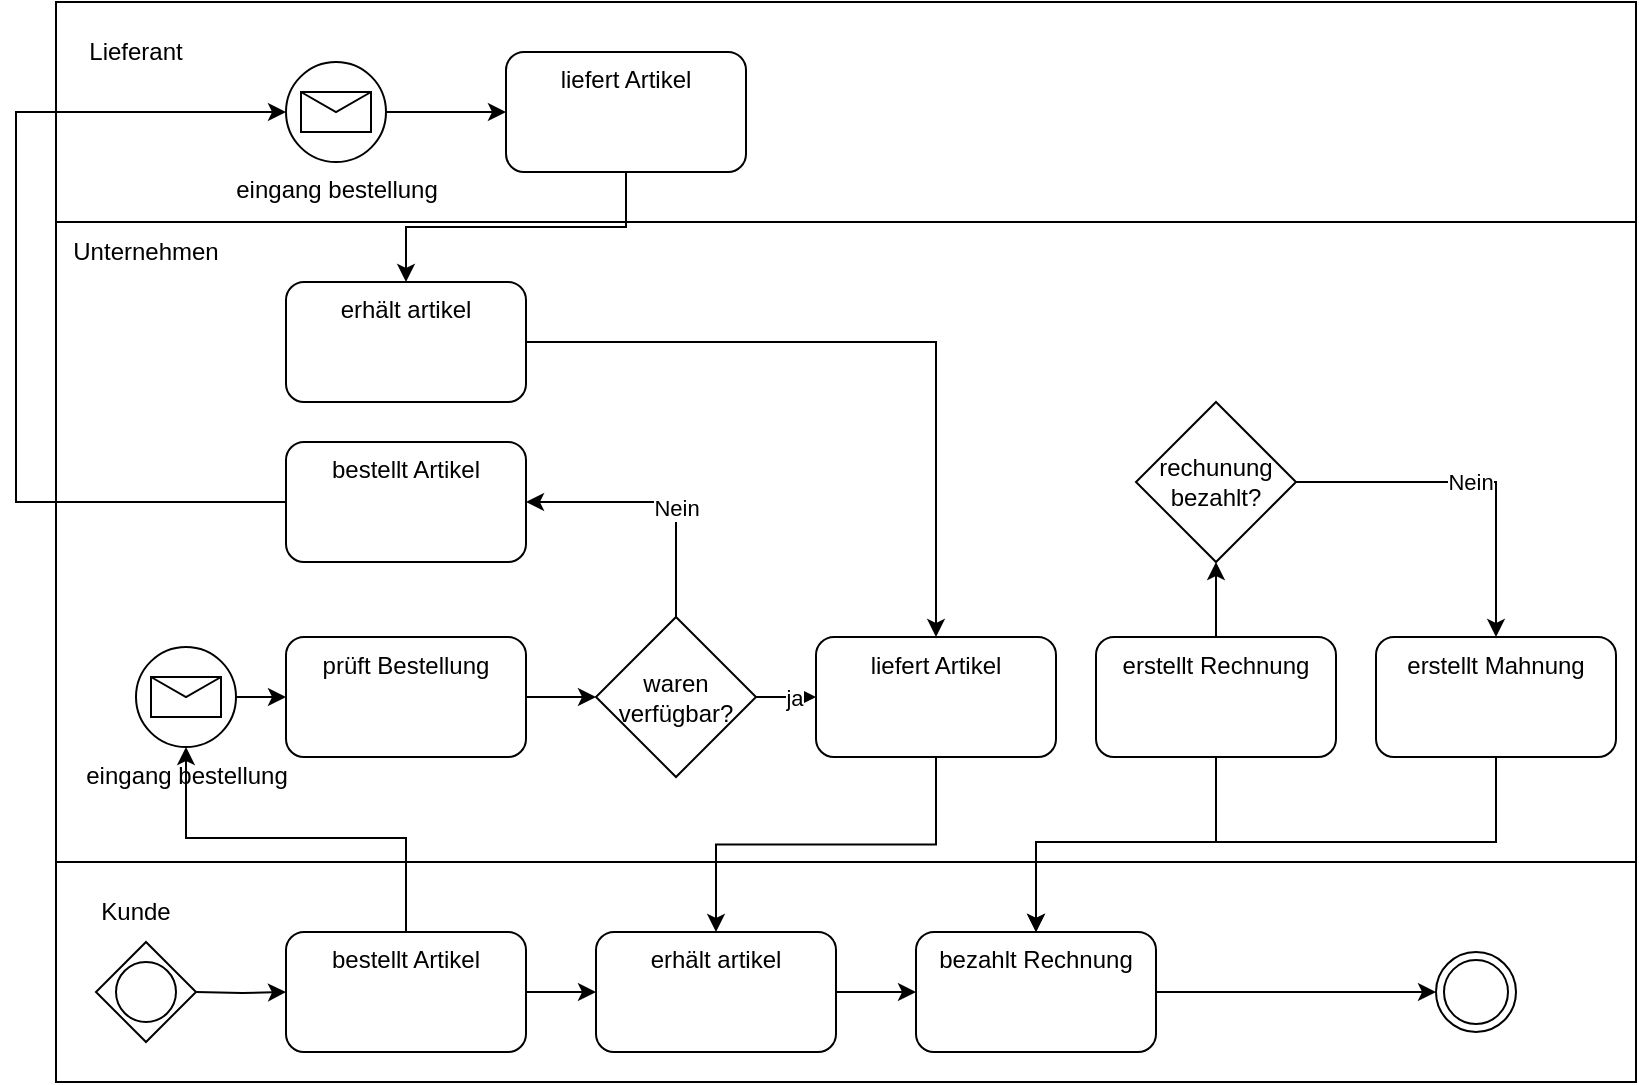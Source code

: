 <mxfile version="27.0.5">
  <diagram name="Page-1" id="B2YR5UgC_SVpabDqkkkl">
    <mxGraphModel dx="1226" dy="736" grid="1" gridSize="10" guides="1" tooltips="1" connect="1" arrows="1" fold="1" page="1" pageScale="1" pageWidth="850" pageHeight="1100" math="0" shadow="0">
      <root>
        <mxCell id="0" />
        <mxCell id="1" parent="0" />
        <mxCell id="wJwK0x58GU7Gpd28RuyC-1" value="" style="rounded=0;whiteSpace=wrap;html=1;" vertex="1" parent="1">
          <mxGeometry x="80" y="130" width="790" height="110" as="geometry" />
        </mxCell>
        <mxCell id="wJwK0x58GU7Gpd28RuyC-2" value="Lieferant" style="text;html=1;align=center;verticalAlign=middle;whiteSpace=wrap;rounded=0;" vertex="1" parent="1">
          <mxGeometry x="90" y="140" width="60" height="30" as="geometry" />
        </mxCell>
        <mxCell id="wJwK0x58GU7Gpd28RuyC-3" value="" style="rounded=0;whiteSpace=wrap;html=1;" vertex="1" parent="1">
          <mxGeometry x="80" y="560" width="790" height="110" as="geometry" />
        </mxCell>
        <mxCell id="wJwK0x58GU7Gpd28RuyC-4" value="" style="rounded=0;whiteSpace=wrap;html=1;" vertex="1" parent="1">
          <mxGeometry x="80" y="240" width="790" height="320" as="geometry" />
        </mxCell>
        <mxCell id="wJwK0x58GU7Gpd28RuyC-6" value="Kunde" style="text;html=1;align=center;verticalAlign=middle;whiteSpace=wrap;rounded=0;" vertex="1" parent="1">
          <mxGeometry x="90" y="570" width="60" height="30" as="geometry" />
        </mxCell>
        <mxCell id="wJwK0x58GU7Gpd28RuyC-7" value="Unternehmen" style="text;html=1;align=center;verticalAlign=middle;whiteSpace=wrap;rounded=0;" vertex="1" parent="1">
          <mxGeometry x="95" y="240" width="60" height="30" as="geometry" />
        </mxCell>
        <mxCell id="wJwK0x58GU7Gpd28RuyC-12" value="" style="edgeStyle=orthogonalEdgeStyle;rounded=0;orthogonalLoop=1;jettySize=auto;html=1;" edge="1" parent="1" target="wJwK0x58GU7Gpd28RuyC-11">
          <mxGeometry relative="1" as="geometry">
            <mxPoint x="150" y="625" as="sourcePoint" />
          </mxGeometry>
        </mxCell>
        <mxCell id="wJwK0x58GU7Gpd28RuyC-14" value="" style="edgeStyle=orthogonalEdgeStyle;rounded=0;orthogonalLoop=1;jettySize=auto;html=1;entryX=0.5;entryY=1;entryDx=0;entryDy=0;entryPerimeter=0;exitX=0.5;exitY=0;exitDx=0;exitDy=0;" edge="1" parent="1" source="wJwK0x58GU7Gpd28RuyC-11" target="wJwK0x58GU7Gpd28RuyC-16">
          <mxGeometry relative="1" as="geometry">
            <mxPoint x="260" y="792.5" as="sourcePoint" />
            <Array as="points">
              <mxPoint x="255" y="548" />
              <mxPoint x="145" y="548" />
            </Array>
          </mxGeometry>
        </mxCell>
        <mxCell id="wJwK0x58GU7Gpd28RuyC-30" value="" style="edgeStyle=orthogonalEdgeStyle;rounded=0;orthogonalLoop=1;jettySize=auto;html=1;" edge="1" parent="1" source="wJwK0x58GU7Gpd28RuyC-11" target="wJwK0x58GU7Gpd28RuyC-28">
          <mxGeometry relative="1" as="geometry" />
        </mxCell>
        <mxCell id="wJwK0x58GU7Gpd28RuyC-11" value="bestellt Artikel" style="rounded=1;whiteSpace=wrap;html=1;verticalAlign=top;labelBackgroundColor=none;" vertex="1" parent="1">
          <mxGeometry x="195" y="595" width="120" height="60" as="geometry" />
        </mxCell>
        <mxCell id="wJwK0x58GU7Gpd28RuyC-20" value="" style="edgeStyle=orthogonalEdgeStyle;rounded=0;orthogonalLoop=1;jettySize=auto;html=1;" edge="1" parent="1" source="wJwK0x58GU7Gpd28RuyC-13" target="wJwK0x58GU7Gpd28RuyC-15">
          <mxGeometry relative="1" as="geometry" />
        </mxCell>
        <mxCell id="wJwK0x58GU7Gpd28RuyC-13" value="prüft Bestellung" style="rounded=1;whiteSpace=wrap;html=1;verticalAlign=top;labelBackgroundColor=none;" vertex="1" parent="1">
          <mxGeometry x="195" y="447.5" width="120" height="60" as="geometry" />
        </mxCell>
        <mxCell id="wJwK0x58GU7Gpd28RuyC-21" style="edgeStyle=orthogonalEdgeStyle;rounded=0;orthogonalLoop=1;jettySize=auto;html=1;entryX=1;entryY=0.5;entryDx=0;entryDy=0;" edge="1" parent="1" source="wJwK0x58GU7Gpd28RuyC-15" target="wJwK0x58GU7Gpd28RuyC-23">
          <mxGeometry relative="1" as="geometry">
            <Array as="points">
              <mxPoint x="390" y="380" />
            </Array>
          </mxGeometry>
        </mxCell>
        <mxCell id="wJwK0x58GU7Gpd28RuyC-22" value="Nein" style="edgeLabel;html=1;align=center;verticalAlign=middle;resizable=0;points=[];" vertex="1" connectable="0" parent="wJwK0x58GU7Gpd28RuyC-21">
          <mxGeometry x="-0.173" relative="1" as="geometry">
            <mxPoint as="offset" />
          </mxGeometry>
        </mxCell>
        <mxCell id="wJwK0x58GU7Gpd28RuyC-26" value="" style="edgeStyle=orthogonalEdgeStyle;rounded=0;orthogonalLoop=1;jettySize=auto;html=1;" edge="1" parent="1" source="wJwK0x58GU7Gpd28RuyC-15" target="wJwK0x58GU7Gpd28RuyC-25">
          <mxGeometry relative="1" as="geometry" />
        </mxCell>
        <mxCell id="wJwK0x58GU7Gpd28RuyC-27" value="ja" style="edgeLabel;html=1;align=center;verticalAlign=middle;resizable=0;points=[];" vertex="1" connectable="0" parent="wJwK0x58GU7Gpd28RuyC-26">
          <mxGeometry x="-0.136" relative="1" as="geometry">
            <mxPoint as="offset" />
          </mxGeometry>
        </mxCell>
        <mxCell id="wJwK0x58GU7Gpd28RuyC-15" value="waren verfügbar?" style="rhombus;whiteSpace=wrap;html=1;" vertex="1" parent="1">
          <mxGeometry x="350" y="437.5" width="80" height="80" as="geometry" />
        </mxCell>
        <mxCell id="wJwK0x58GU7Gpd28RuyC-19" value="" style="edgeStyle=orthogonalEdgeStyle;rounded=0;orthogonalLoop=1;jettySize=auto;html=1;" edge="1" parent="1" source="wJwK0x58GU7Gpd28RuyC-16" target="wJwK0x58GU7Gpd28RuyC-13">
          <mxGeometry relative="1" as="geometry" />
        </mxCell>
        <mxCell id="wJwK0x58GU7Gpd28RuyC-16" value="eingang bestellung" style="points=[[0.145,0.145,0],[0.5,0,0],[0.855,0.145,0],[1,0.5,0],[0.855,0.855,0],[0.5,1,0],[0.145,0.855,0],[0,0.5,0]];shape=mxgraph.bpmn.event;html=1;verticalLabelPosition=bottom;labelBackgroundColor=none;verticalAlign=top;align=center;perimeter=ellipsePerimeter;outlineConnect=0;aspect=fixed;outline=standard;symbol=message;" vertex="1" parent="1">
          <mxGeometry x="120" y="452.5" width="50" height="50" as="geometry" />
        </mxCell>
        <mxCell id="wJwK0x58GU7Gpd28RuyC-34" value="" style="edgeStyle=orthogonalEdgeStyle;rounded=0;orthogonalLoop=1;jettySize=auto;html=1;" edge="1" parent="1" source="wJwK0x58GU7Gpd28RuyC-18" target="wJwK0x58GU7Gpd28RuyC-33">
          <mxGeometry relative="1" as="geometry" />
        </mxCell>
        <mxCell id="wJwK0x58GU7Gpd28RuyC-18" value="eingang bestellung" style="points=[[0.145,0.145,0],[0.5,0,0],[0.855,0.145,0],[1,0.5,0],[0.855,0.855,0],[0.5,1,0],[0.145,0.855,0],[0,0.5,0]];shape=mxgraph.bpmn.event;html=1;verticalLabelPosition=bottom;labelBackgroundColor=none;verticalAlign=top;align=center;perimeter=ellipsePerimeter;outlineConnect=0;aspect=fixed;outline=standard;symbol=message;" vertex="1" parent="1">
          <mxGeometry x="195" y="160" width="50" height="50" as="geometry" />
        </mxCell>
        <mxCell id="wJwK0x58GU7Gpd28RuyC-24" style="edgeStyle=orthogonalEdgeStyle;rounded=0;orthogonalLoop=1;jettySize=auto;html=1;exitX=0;exitY=0.5;exitDx=0;exitDy=0;entryX=0;entryY=0.5;entryDx=0;entryDy=0;entryPerimeter=0;" edge="1" parent="1" source="wJwK0x58GU7Gpd28RuyC-23" target="wJwK0x58GU7Gpd28RuyC-18">
          <mxGeometry relative="1" as="geometry">
            <mxPoint x="185" y="380.0" as="sourcePoint" />
            <mxPoint x="185.505" y="190" as="targetPoint" />
            <Array as="points">
              <mxPoint x="60" y="380" />
              <mxPoint x="60" y="185" />
            </Array>
          </mxGeometry>
        </mxCell>
        <mxCell id="wJwK0x58GU7Gpd28RuyC-23" value="bestellt Artikel" style="rounded=1;whiteSpace=wrap;html=1;verticalAlign=top;labelBackgroundColor=none;" vertex="1" parent="1">
          <mxGeometry x="195" y="350" width="120" height="60" as="geometry" />
        </mxCell>
        <mxCell id="wJwK0x58GU7Gpd28RuyC-32" style="edgeStyle=orthogonalEdgeStyle;rounded=0;orthogonalLoop=1;jettySize=auto;html=1;entryX=0.5;entryY=0;entryDx=0;entryDy=0;" edge="1" parent="1" source="wJwK0x58GU7Gpd28RuyC-25" target="wJwK0x58GU7Gpd28RuyC-28">
          <mxGeometry relative="1" as="geometry" />
        </mxCell>
        <mxCell id="wJwK0x58GU7Gpd28RuyC-25" value="liefert Artikel" style="rounded=1;whiteSpace=wrap;html=1;verticalAlign=top;labelBackgroundColor=none;" vertex="1" parent="1">
          <mxGeometry x="460" y="447.5" width="120" height="60" as="geometry" />
        </mxCell>
        <mxCell id="wJwK0x58GU7Gpd28RuyC-31" value="" style="edgeStyle=orthogonalEdgeStyle;rounded=0;orthogonalLoop=1;jettySize=auto;html=1;" edge="1" parent="1" source="wJwK0x58GU7Gpd28RuyC-28" target="wJwK0x58GU7Gpd28RuyC-29">
          <mxGeometry relative="1" as="geometry" />
        </mxCell>
        <mxCell id="wJwK0x58GU7Gpd28RuyC-28" value="erhält artikel" style="rounded=1;whiteSpace=wrap;html=1;verticalAlign=top;labelBackgroundColor=none;" vertex="1" parent="1">
          <mxGeometry x="350" y="595" width="120" height="60" as="geometry" />
        </mxCell>
        <mxCell id="wJwK0x58GU7Gpd28RuyC-43" style="edgeStyle=orthogonalEdgeStyle;rounded=0;orthogonalLoop=1;jettySize=auto;html=1;entryX=0;entryY=0.5;entryDx=0;entryDy=0;" edge="1" parent="1" source="wJwK0x58GU7Gpd28RuyC-29" target="wJwK0x58GU7Gpd28RuyC-37">
          <mxGeometry relative="1" as="geometry" />
        </mxCell>
        <mxCell id="wJwK0x58GU7Gpd28RuyC-29" value="bezahlt Rechnung" style="rounded=1;whiteSpace=wrap;html=1;verticalAlign=top;labelBackgroundColor=none;" vertex="1" parent="1">
          <mxGeometry x="510" y="595" width="120" height="60" as="geometry" />
        </mxCell>
        <mxCell id="wJwK0x58GU7Gpd28RuyC-33" value="liefert Artikel" style="rounded=1;whiteSpace=wrap;html=1;verticalAlign=top;labelBackgroundColor=none;" vertex="1" parent="1">
          <mxGeometry x="305" y="155" width="120" height="60" as="geometry" />
        </mxCell>
        <mxCell id="wJwK0x58GU7Gpd28RuyC-35" style="edgeStyle=orthogonalEdgeStyle;rounded=0;orthogonalLoop=1;jettySize=auto;html=1;entryX=0.5;entryY=0;entryDx=0;entryDy=0;" edge="1" parent="1" source="wJwK0x58GU7Gpd28RuyC-33" target="wJwK0x58GU7Gpd28RuyC-39">
          <mxGeometry relative="1" as="geometry" />
        </mxCell>
        <mxCell id="wJwK0x58GU7Gpd28RuyC-41" style="edgeStyle=orthogonalEdgeStyle;rounded=0;orthogonalLoop=1;jettySize=auto;html=1;" edge="1" parent="1" source="wJwK0x58GU7Gpd28RuyC-36" target="wJwK0x58GU7Gpd28RuyC-29">
          <mxGeometry relative="1" as="geometry">
            <Array as="points">
              <mxPoint x="660" y="550" />
              <mxPoint x="570" y="550" />
            </Array>
          </mxGeometry>
        </mxCell>
        <mxCell id="wJwK0x58GU7Gpd28RuyC-50" value="" style="edgeStyle=orthogonalEdgeStyle;rounded=0;orthogonalLoop=1;jettySize=auto;html=1;entryX=0.5;entryY=1;entryDx=0;entryDy=0;" edge="1" parent="1" source="wJwK0x58GU7Gpd28RuyC-36" target="wJwK0x58GU7Gpd28RuyC-44">
          <mxGeometry relative="1" as="geometry">
            <Array as="points">
              <mxPoint x="660" y="420" />
              <mxPoint x="660" y="420" />
            </Array>
          </mxGeometry>
        </mxCell>
        <mxCell id="wJwK0x58GU7Gpd28RuyC-36" value="erstellt Rechnung" style="rounded=1;whiteSpace=wrap;html=1;verticalAlign=top;labelBackgroundColor=none;" vertex="1" parent="1">
          <mxGeometry x="600" y="447.5" width="120" height="60" as="geometry" />
        </mxCell>
        <mxCell id="wJwK0x58GU7Gpd28RuyC-37" value="" style="ellipse;shape=doubleEllipse;html=1;dashed=0;whiteSpace=wrap;aspect=fixed;" vertex="1" parent="1">
          <mxGeometry x="770" y="605" width="40" height="40" as="geometry" />
        </mxCell>
        <mxCell id="wJwK0x58GU7Gpd28RuyC-38" value="" style="points=[[0.25,0.25,0],[0.5,0,0],[0.75,0.25,0],[1,0.5,0],[0.75,0.75,0],[0.5,1,0],[0.25,0.75,0],[0,0.5,0]];shape=mxgraph.bpmn.gateway2;html=1;verticalLabelPosition=bottom;labelBackgroundColor=#ffffff;verticalAlign=top;align=center;perimeter=rhombusPerimeter;outlineConnect=0;outline=standard;symbol=general;" vertex="1" parent="1">
          <mxGeometry x="100" y="600" width="50" height="50" as="geometry" />
        </mxCell>
        <mxCell id="wJwK0x58GU7Gpd28RuyC-40" value="" style="edgeStyle=orthogonalEdgeStyle;rounded=0;orthogonalLoop=1;jettySize=auto;html=1;" edge="1" parent="1" source="wJwK0x58GU7Gpd28RuyC-39" target="wJwK0x58GU7Gpd28RuyC-25">
          <mxGeometry relative="1" as="geometry" />
        </mxCell>
        <mxCell id="wJwK0x58GU7Gpd28RuyC-39" value="erhält artikel" style="rounded=1;whiteSpace=wrap;html=1;verticalAlign=top;labelBackgroundColor=none;" vertex="1" parent="1">
          <mxGeometry x="195" y="270" width="120" height="60" as="geometry" />
        </mxCell>
        <mxCell id="wJwK0x58GU7Gpd28RuyC-51" style="edgeStyle=orthogonalEdgeStyle;rounded=0;orthogonalLoop=1;jettySize=auto;html=1;" edge="1" parent="1" source="wJwK0x58GU7Gpd28RuyC-42" target="wJwK0x58GU7Gpd28RuyC-29">
          <mxGeometry relative="1" as="geometry">
            <Array as="points">
              <mxPoint x="800" y="550" />
              <mxPoint x="570" y="550" />
            </Array>
          </mxGeometry>
        </mxCell>
        <mxCell id="wJwK0x58GU7Gpd28RuyC-42" value="erstellt Mahnung" style="rounded=1;whiteSpace=wrap;html=1;verticalAlign=top;labelBackgroundColor=none;" vertex="1" parent="1">
          <mxGeometry x="740" y="447.5" width="120" height="60" as="geometry" />
        </mxCell>
        <mxCell id="wJwK0x58GU7Gpd28RuyC-45" value="" style="edgeStyle=orthogonalEdgeStyle;rounded=0;orthogonalLoop=1;jettySize=auto;html=1;" edge="1" parent="1" source="wJwK0x58GU7Gpd28RuyC-44" target="wJwK0x58GU7Gpd28RuyC-42">
          <mxGeometry relative="1" as="geometry" />
        </mxCell>
        <mxCell id="wJwK0x58GU7Gpd28RuyC-46" value="Nein" style="edgeLabel;html=1;align=center;verticalAlign=middle;resizable=0;points=[];" vertex="1" connectable="0" parent="wJwK0x58GU7Gpd28RuyC-45">
          <mxGeometry x="-0.028" relative="1" as="geometry">
            <mxPoint as="offset" />
          </mxGeometry>
        </mxCell>
        <mxCell id="wJwK0x58GU7Gpd28RuyC-44" value="rechunung bezahlt?" style="rhombus;whiteSpace=wrap;html=1;" vertex="1" parent="1">
          <mxGeometry x="620" y="330" width="80" height="80" as="geometry" />
        </mxCell>
      </root>
    </mxGraphModel>
  </diagram>
</mxfile>
